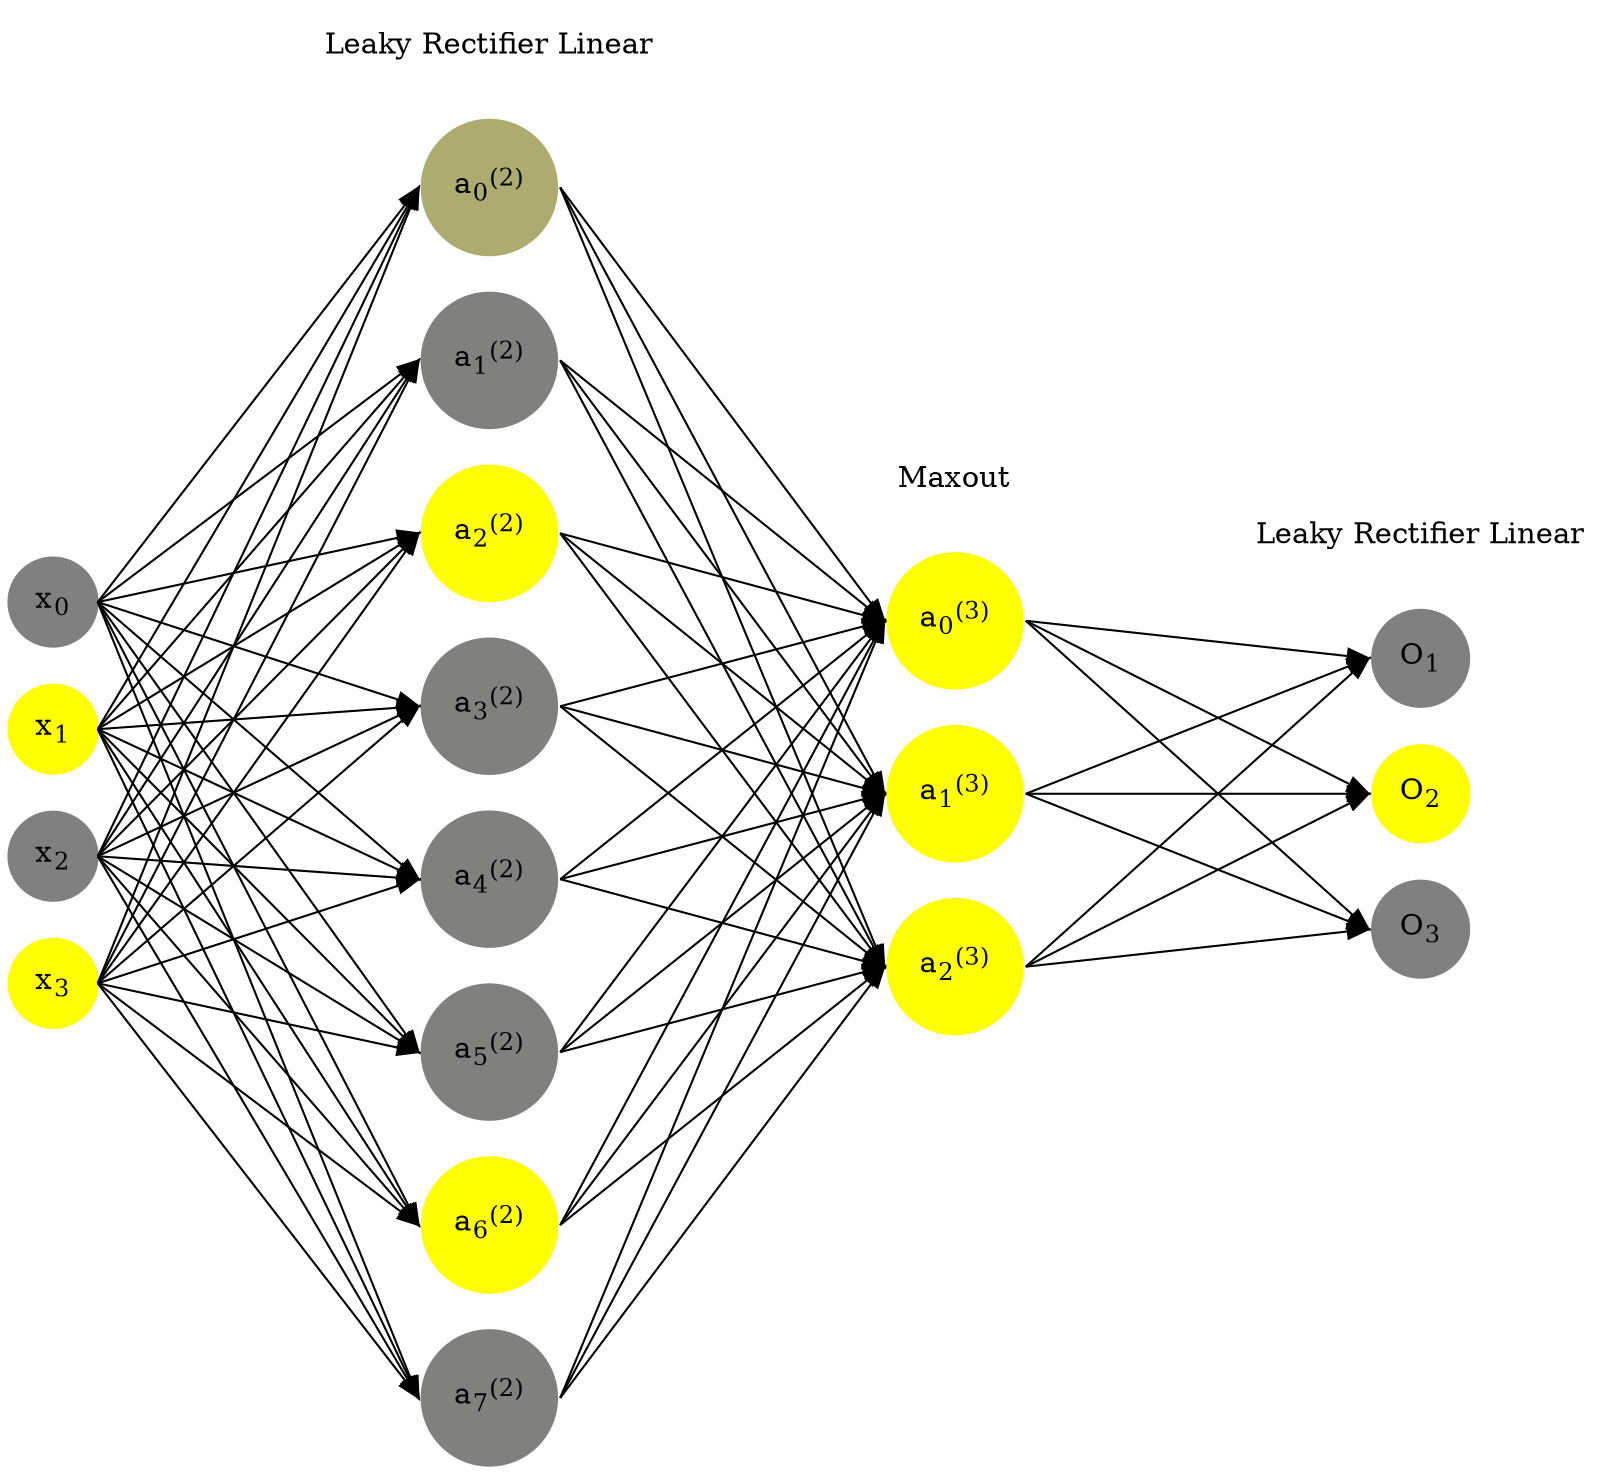 digraph G {
	rankdir = LR;
	splines=false;
	edge[style=invis];
	ranksep= 1.4;
	{
	node [shape=circle, color="0.1667, 0.0, 0.5", style=filled, fillcolor="0.1667, 0.0, 0.5"];
	x0 [label=<x<sub>0</sub>>];
	}
	{
	node [shape=circle, color="0.1667, 1.0, 1.0", style=filled, fillcolor="0.1667, 1.0, 1.0"];
	x1 [label=<x<sub>1</sub>>];
	}
	{
	node [shape=circle, color="0.1667, 0.0, 0.5", style=filled, fillcolor="0.1667, 0.0, 0.5"];
	x2 [label=<x<sub>2</sub>>];
	}
	{
	node [shape=circle, color="0.1667, 1.0, 1.0", style=filled, fillcolor="0.1667, 1.0, 1.0"];
	x3 [label=<x<sub>3</sub>>];
	}
	{
	node [shape=circle, color="0.1667, 0.348896, 0.674448", style=filled, fillcolor="0.1667, 0.348896, 0.674448"];
	a02 [label=<a<sub>0</sub><sup>(2)</sup>>];
	}
	{
	node [shape=circle, color="0.1667, 0.000445, 0.500222", style=filled, fillcolor="0.1667, 0.000445, 0.500222"];
	a12 [label=<a<sub>1</sub><sup>(2)</sup>>];
	}
	{
	node [shape=circle, color="0.1667, 2.130392, 1.565196", style=filled, fillcolor="0.1667, 2.130392, 1.565196"];
	a22 [label=<a<sub>2</sub><sup>(2)</sup>>];
	}
	{
	node [shape=circle, color="0.1667, 0.000882, 0.500441", style=filled, fillcolor="0.1667, 0.000882, 0.500441"];
	a32 [label=<a<sub>3</sub><sup>(2)</sup>>];
	}
	{
	node [shape=circle, color="0.1667, 0.000594, 0.500297", style=filled, fillcolor="0.1667, 0.000594, 0.500297"];
	a42 [label=<a<sub>4</sub><sup>(2)</sup>>];
	}
	{
	node [shape=circle, color="0.1667, 0.000842, 0.500421", style=filled, fillcolor="0.1667, 0.000842, 0.500421"];
	a52 [label=<a<sub>5</sub><sup>(2)</sup>>];
	}
	{
	node [shape=circle, color="0.1667, 1.382952, 1.191476", style=filled, fillcolor="0.1667, 1.382952, 1.191476"];
	a62 [label=<a<sub>6</sub><sup>(2)</sup>>];
	}
	{
	node [shape=circle, color="0.1667, 0.000206, 0.500103", style=filled, fillcolor="0.1667, 0.000206, 0.500103"];
	a72 [label=<a<sub>7</sub><sup>(2)</sup>>];
	}
	{
	node [shape=circle, color="0.1667, 1.562808, 1.281404", style=filled, fillcolor="0.1667, 1.562808, 1.281404"];
	a03 [label=<a<sub>0</sub><sup>(3)</sup>>];
	}
	{
	node [shape=circle, color="0.1667, 1.562808, 1.281404", style=filled, fillcolor="0.1667, 1.562808, 1.281404"];
	a13 [label=<a<sub>1</sub><sup>(3)</sup>>];
	}
	{
	node [shape=circle, color="0.1667, 1.562808, 1.281404", style=filled, fillcolor="0.1667, 1.562808, 1.281404"];
	a23 [label=<a<sub>2</sub><sup>(3)</sup>>];
	}
	{
	node [shape=circle, color="0.1667, 0.0, 0.5", style=filled, fillcolor="0.1667, 0.0, 0.5"];
	O1 [label=<O<sub>1</sub>>];
	}
	{
	node [shape=circle, color="0.1667, 1.0, 1.0", style=filled, fillcolor="0.1667, 1.0, 1.0"];
	O2 [label=<O<sub>2</sub>>];
	}
	{
	node [shape=circle, color="0.1667, 0.0, 0.5", style=filled, fillcolor="0.1667, 0.0, 0.5"];
	O3 [label=<O<sub>3</sub>>];
	}
	{
	rank=same;
	x0->x1->x2->x3;
	}
	{
	rank=same;
	a02->a12->a22->a32->a42->a52->a62->a72;
	}
	{
	rank=same;
	a03->a13->a23;
	}
	{
	rank=same;
	O1->O2->O3;
	}
	l1 [shape=plaintext,label="Leaky Rectifier Linear"];
	l1->a02;
	{rank=same; l1;a02};
	l2 [shape=plaintext,label="Maxout"];
	l2->a03;
	{rank=same; l2;a03};
	l3 [shape=plaintext,label="Leaky Rectifier Linear"];
	l3->O1;
	{rank=same; l3;O1};
edge[style=solid, tailport=e, headport=w];
	{x0;x1;x2;x3} -> {a02;a12;a22;a32;a42;a52;a62;a72};
	{a02;a12;a22;a32;a42;a52;a62;a72} -> {a03;a13;a23};
	{a03;a13;a23} -> {O1,O2,O3};
}